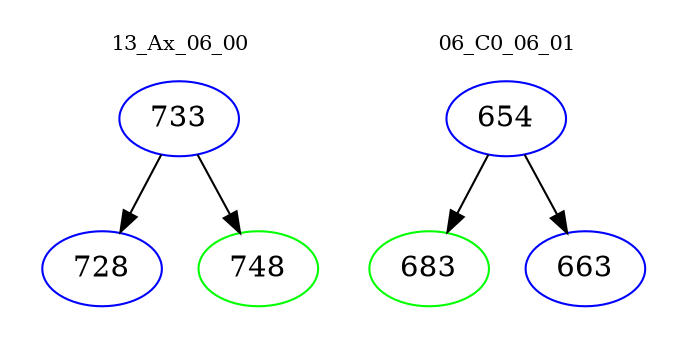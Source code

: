 digraph{
subgraph cluster_0 {
color = white
label = "13_Ax_06_00";
fontsize=10;
T0_733 [label="733", color="blue"]
T0_733 -> T0_728 [color="black"]
T0_728 [label="728", color="blue"]
T0_733 -> T0_748 [color="black"]
T0_748 [label="748", color="green"]
}
subgraph cluster_1 {
color = white
label = "06_C0_06_01";
fontsize=10;
T1_654 [label="654", color="blue"]
T1_654 -> T1_683 [color="black"]
T1_683 [label="683", color="green"]
T1_654 -> T1_663 [color="black"]
T1_663 [label="663", color="blue"]
}
}
